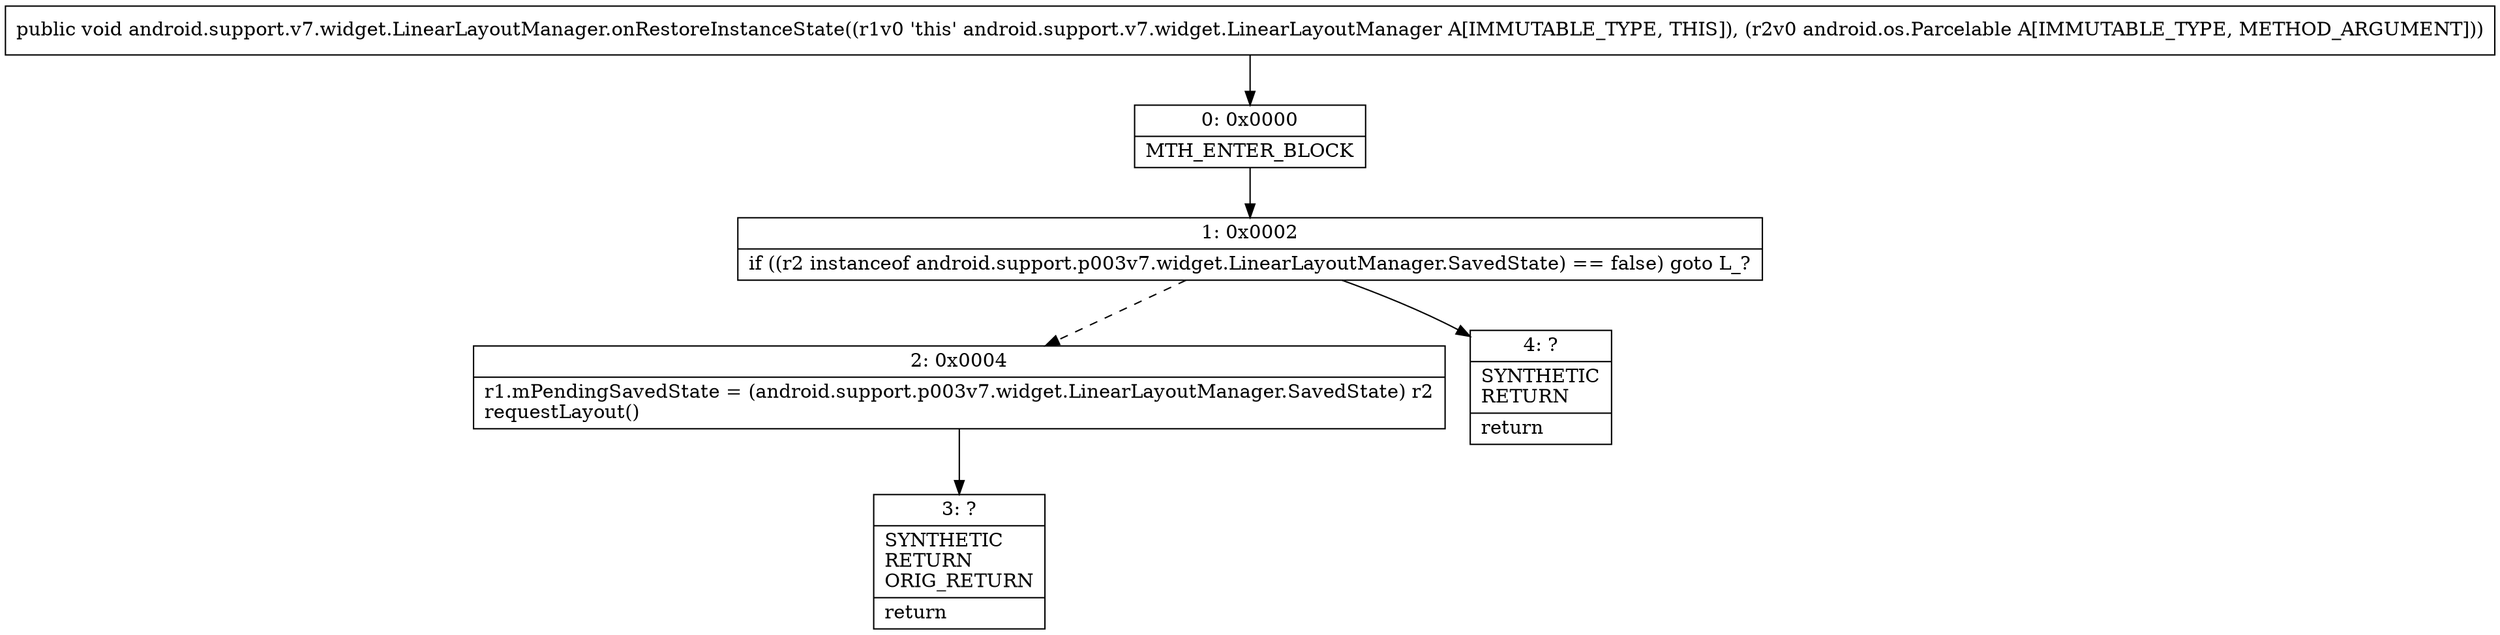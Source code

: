 digraph "CFG forandroid.support.v7.widget.LinearLayoutManager.onRestoreInstanceState(Landroid\/os\/Parcelable;)V" {
Node_0 [shape=record,label="{0\:\ 0x0000|MTH_ENTER_BLOCK\l}"];
Node_1 [shape=record,label="{1\:\ 0x0002|if ((r2 instanceof android.support.p003v7.widget.LinearLayoutManager.SavedState) == false) goto L_?\l}"];
Node_2 [shape=record,label="{2\:\ 0x0004|r1.mPendingSavedState = (android.support.p003v7.widget.LinearLayoutManager.SavedState) r2\lrequestLayout()\l}"];
Node_3 [shape=record,label="{3\:\ ?|SYNTHETIC\lRETURN\lORIG_RETURN\l|return\l}"];
Node_4 [shape=record,label="{4\:\ ?|SYNTHETIC\lRETURN\l|return\l}"];
MethodNode[shape=record,label="{public void android.support.v7.widget.LinearLayoutManager.onRestoreInstanceState((r1v0 'this' android.support.v7.widget.LinearLayoutManager A[IMMUTABLE_TYPE, THIS]), (r2v0 android.os.Parcelable A[IMMUTABLE_TYPE, METHOD_ARGUMENT])) }"];
MethodNode -> Node_0;
Node_0 -> Node_1;
Node_1 -> Node_2[style=dashed];
Node_1 -> Node_4;
Node_2 -> Node_3;
}

